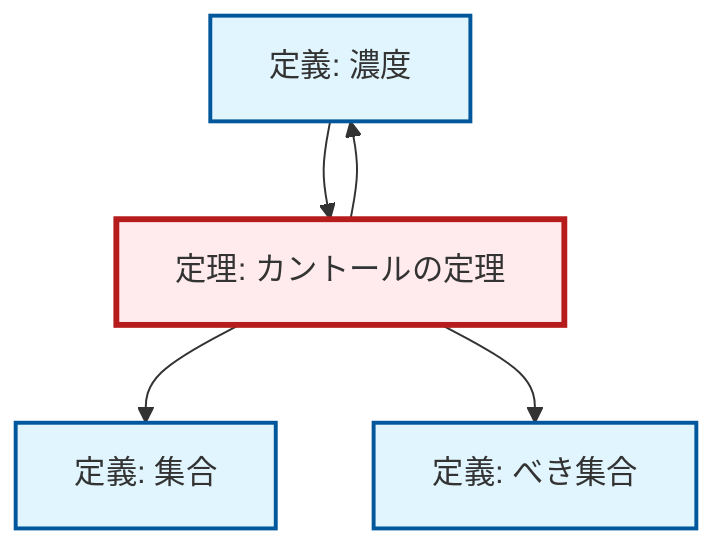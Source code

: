 graph TD
    classDef definition fill:#e1f5fe,stroke:#01579b,stroke-width:2px
    classDef theorem fill:#f3e5f5,stroke:#4a148c,stroke-width:2px
    classDef axiom fill:#fff3e0,stroke:#e65100,stroke-width:2px
    classDef example fill:#e8f5e9,stroke:#1b5e20,stroke-width:2px
    classDef current fill:#ffebee,stroke:#b71c1c,stroke-width:3px
    def-cardinality["定義: 濃度"]:::definition
    thm-cantor["定理: カントールの定理"]:::theorem
    def-power-set["定義: べき集合"]:::definition
    def-set["定義: 集合"]:::definition
    thm-cantor --> def-set
    def-cardinality --> thm-cantor
    thm-cantor --> def-power-set
    thm-cantor --> def-cardinality
    class thm-cantor current